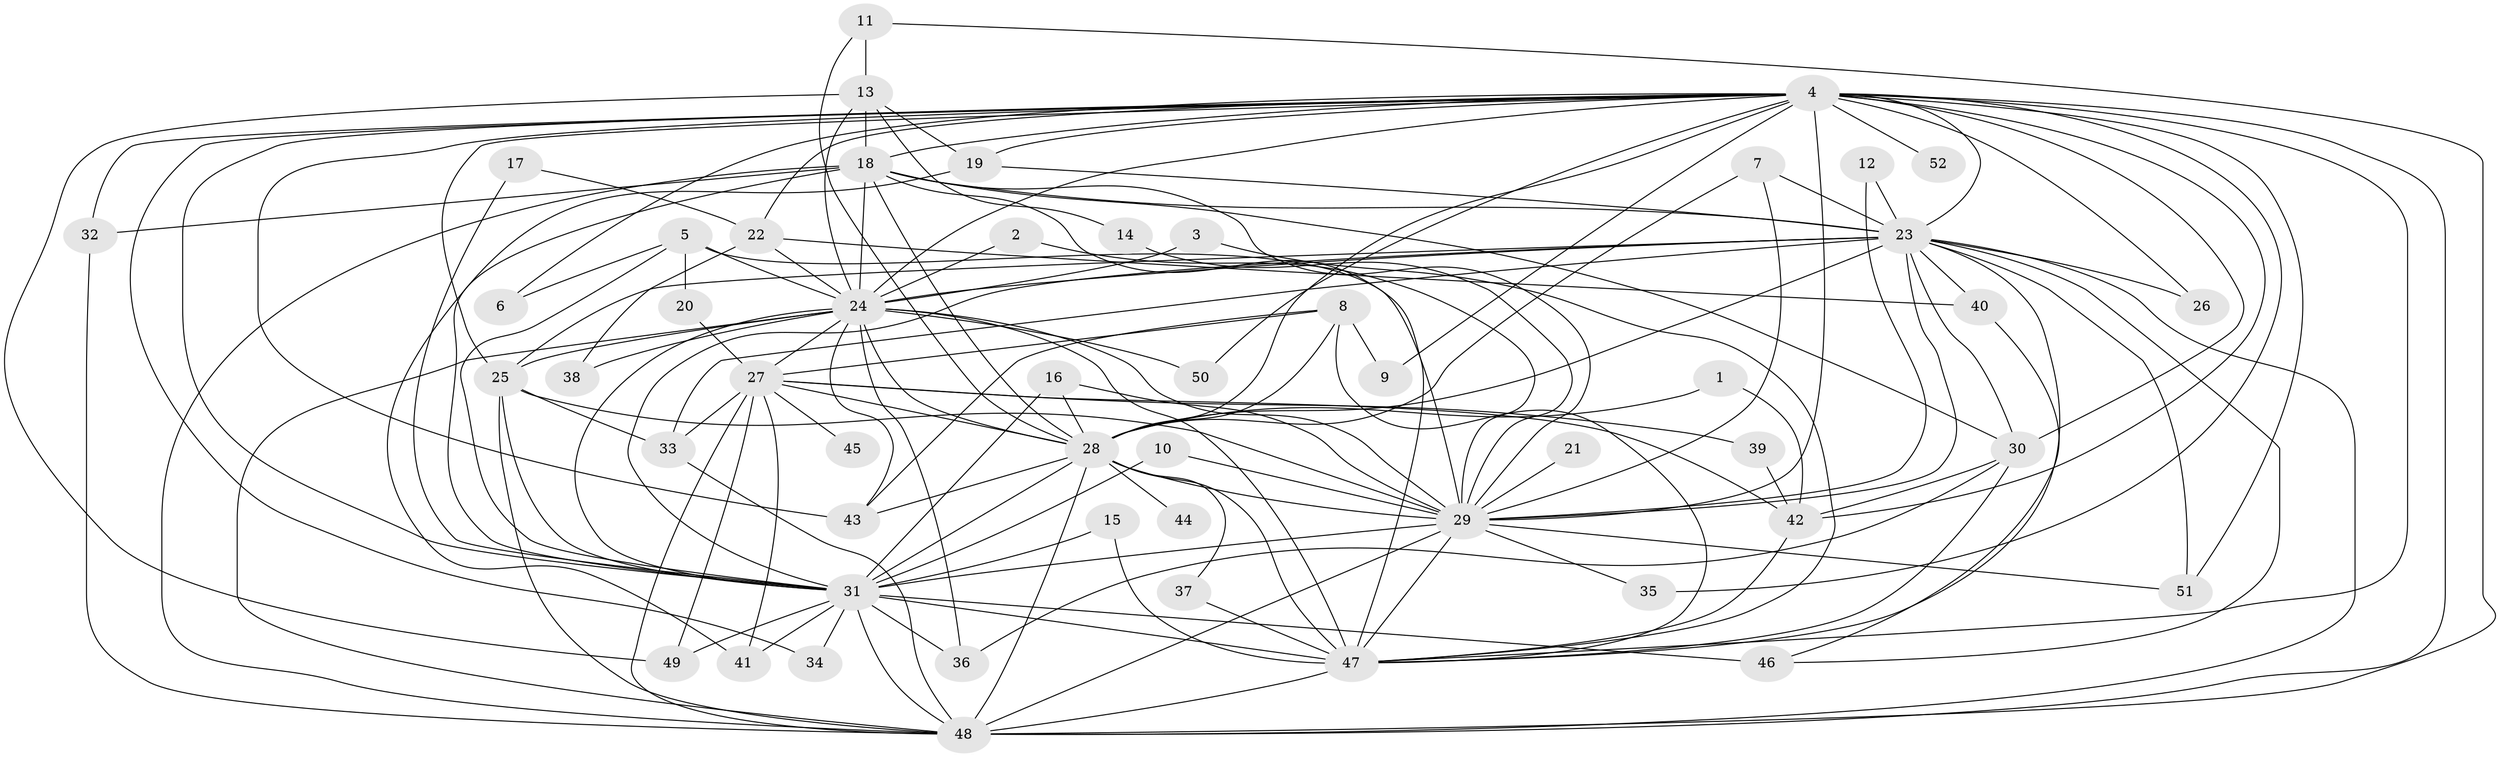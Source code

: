 // original degree distribution, {22: 0.009615384615384616, 17: 0.009615384615384616, 19: 0.019230769230769232, 25: 0.019230769230769232, 18: 0.019230769230769232, 24: 0.009615384615384616, 15: 0.009615384615384616, 5: 0.057692307692307696, 10: 0.009615384615384616, 4: 0.11538461538461539, 3: 0.16346153846153846, 7: 0.009615384615384616, 2: 0.5384615384615384, 6: 0.009615384615384616}
// Generated by graph-tools (version 1.1) at 2025/25/03/09/25 03:25:43]
// undirected, 52 vertices, 143 edges
graph export_dot {
graph [start="1"]
  node [color=gray90,style=filled];
  1;
  2;
  3;
  4;
  5;
  6;
  7;
  8;
  9;
  10;
  11;
  12;
  13;
  14;
  15;
  16;
  17;
  18;
  19;
  20;
  21;
  22;
  23;
  24;
  25;
  26;
  27;
  28;
  29;
  30;
  31;
  32;
  33;
  34;
  35;
  36;
  37;
  38;
  39;
  40;
  41;
  42;
  43;
  44;
  45;
  46;
  47;
  48;
  49;
  50;
  51;
  52;
  1 -- 28 [weight=1.0];
  1 -- 42 [weight=1.0];
  2 -- 24 [weight=1.0];
  2 -- 29 [weight=1.0];
  3 -- 24 [weight=1.0];
  3 -- 47 [weight=1.0];
  4 -- 6 [weight=1.0];
  4 -- 9 [weight=1.0];
  4 -- 18 [weight=2.0];
  4 -- 19 [weight=1.0];
  4 -- 22 [weight=1.0];
  4 -- 23 [weight=3.0];
  4 -- 24 [weight=2.0];
  4 -- 25 [weight=1.0];
  4 -- 26 [weight=1.0];
  4 -- 28 [weight=2.0];
  4 -- 29 [weight=3.0];
  4 -- 30 [weight=1.0];
  4 -- 31 [weight=2.0];
  4 -- 32 [weight=1.0];
  4 -- 34 [weight=1.0];
  4 -- 35 [weight=2.0];
  4 -- 42 [weight=2.0];
  4 -- 43 [weight=1.0];
  4 -- 47 [weight=2.0];
  4 -- 48 [weight=2.0];
  4 -- 50 [weight=2.0];
  4 -- 51 [weight=1.0];
  4 -- 52 [weight=2.0];
  5 -- 6 [weight=1.0];
  5 -- 20 [weight=2.0];
  5 -- 24 [weight=1.0];
  5 -- 29 [weight=1.0];
  5 -- 31 [weight=1.0];
  7 -- 23 [weight=1.0];
  7 -- 28 [weight=1.0];
  7 -- 29 [weight=1.0];
  8 -- 9 [weight=1.0];
  8 -- 27 [weight=1.0];
  8 -- 28 [weight=1.0];
  8 -- 43 [weight=1.0];
  8 -- 47 [weight=1.0];
  10 -- 29 [weight=1.0];
  10 -- 31 [weight=1.0];
  11 -- 13 [weight=1.0];
  11 -- 28 [weight=1.0];
  11 -- 48 [weight=1.0];
  12 -- 23 [weight=1.0];
  12 -- 29 [weight=1.0];
  13 -- 14 [weight=1.0];
  13 -- 18 [weight=2.0];
  13 -- 19 [weight=1.0];
  13 -- 24 [weight=1.0];
  13 -- 49 [weight=1.0];
  14 -- 29 [weight=1.0];
  15 -- 31 [weight=1.0];
  15 -- 47 [weight=1.0];
  16 -- 28 [weight=1.0];
  16 -- 29 [weight=1.0];
  16 -- 31 [weight=1.0];
  17 -- 22 [weight=1.0];
  17 -- 31 [weight=1.0];
  18 -- 23 [weight=2.0];
  18 -- 24 [weight=1.0];
  18 -- 28 [weight=1.0];
  18 -- 29 [weight=1.0];
  18 -- 30 [weight=1.0];
  18 -- 31 [weight=1.0];
  18 -- 32 [weight=2.0];
  18 -- 47 [weight=1.0];
  18 -- 48 [weight=1.0];
  19 -- 23 [weight=1.0];
  19 -- 41 [weight=1.0];
  20 -- 27 [weight=1.0];
  21 -- 29 [weight=1.0];
  22 -- 24 [weight=2.0];
  22 -- 38 [weight=1.0];
  22 -- 40 [weight=1.0];
  23 -- 24 [weight=1.0];
  23 -- 25 [weight=1.0];
  23 -- 26 [weight=1.0];
  23 -- 28 [weight=1.0];
  23 -- 29 [weight=2.0];
  23 -- 30 [weight=1.0];
  23 -- 31 [weight=2.0];
  23 -- 33 [weight=1.0];
  23 -- 40 [weight=1.0];
  23 -- 46 [weight=1.0];
  23 -- 47 [weight=1.0];
  23 -- 48 [weight=2.0];
  23 -- 51 [weight=1.0];
  24 -- 25 [weight=1.0];
  24 -- 27 [weight=2.0];
  24 -- 28 [weight=1.0];
  24 -- 29 [weight=2.0];
  24 -- 31 [weight=1.0];
  24 -- 36 [weight=1.0];
  24 -- 38 [weight=1.0];
  24 -- 43 [weight=1.0];
  24 -- 47 [weight=3.0];
  24 -- 48 [weight=1.0];
  24 -- 50 [weight=1.0];
  25 -- 29 [weight=1.0];
  25 -- 31 [weight=1.0];
  25 -- 33 [weight=1.0];
  25 -- 48 [weight=1.0];
  27 -- 28 [weight=1.0];
  27 -- 33 [weight=1.0];
  27 -- 39 [weight=1.0];
  27 -- 41 [weight=1.0];
  27 -- 42 [weight=1.0];
  27 -- 45 [weight=2.0];
  27 -- 48 [weight=2.0];
  27 -- 49 [weight=1.0];
  28 -- 29 [weight=1.0];
  28 -- 31 [weight=2.0];
  28 -- 37 [weight=1.0];
  28 -- 43 [weight=1.0];
  28 -- 44 [weight=2.0];
  28 -- 47 [weight=1.0];
  28 -- 48 [weight=2.0];
  29 -- 31 [weight=2.0];
  29 -- 35 [weight=1.0];
  29 -- 47 [weight=1.0];
  29 -- 48 [weight=1.0];
  29 -- 51 [weight=1.0];
  30 -- 36 [weight=1.0];
  30 -- 42 [weight=1.0];
  30 -- 47 [weight=2.0];
  31 -- 34 [weight=1.0];
  31 -- 36 [weight=1.0];
  31 -- 41 [weight=1.0];
  31 -- 46 [weight=2.0];
  31 -- 47 [weight=2.0];
  31 -- 48 [weight=1.0];
  31 -- 49 [weight=1.0];
  32 -- 48 [weight=2.0];
  33 -- 48 [weight=1.0];
  37 -- 47 [weight=1.0];
  39 -- 42 [weight=1.0];
  40 -- 46 [weight=1.0];
  42 -- 47 [weight=1.0];
  47 -- 48 [weight=1.0];
}
